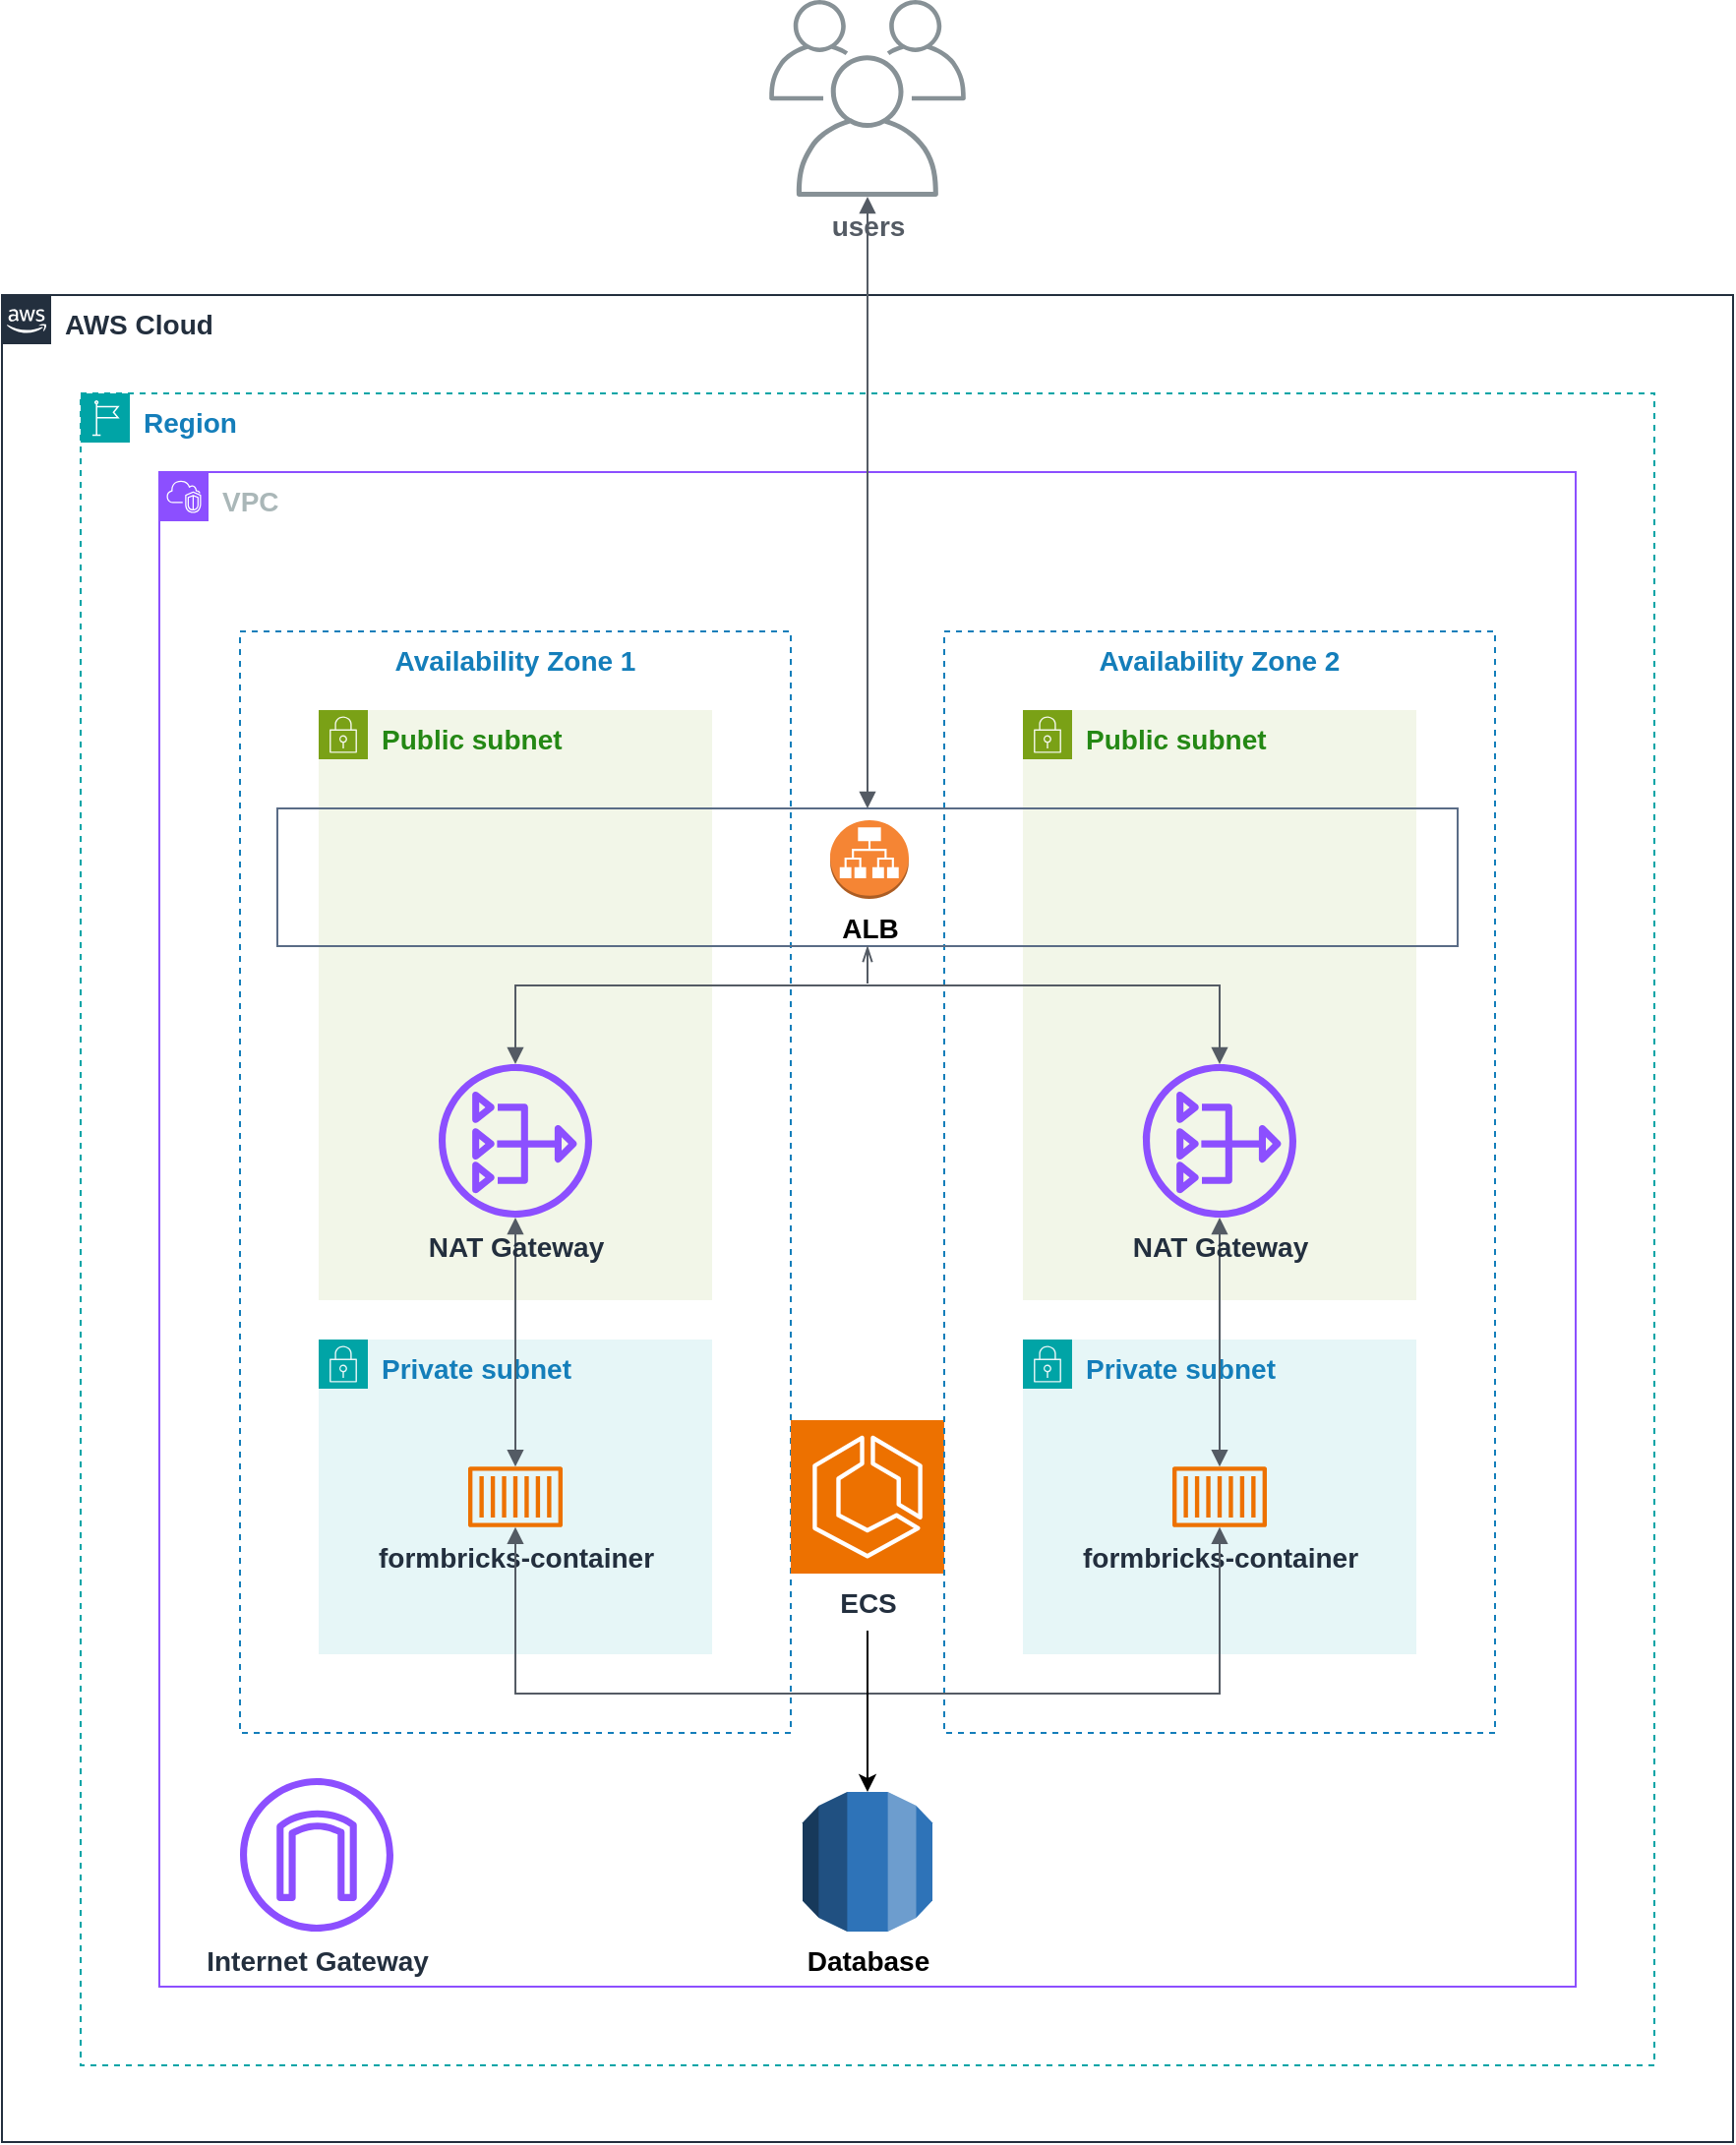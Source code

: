 <mxfile version="24.0.4" type="device">
  <diagram id="Ht1M8jgEwFfnCIfOTk4-" name="Page-1">
    <mxGraphModel dx="1478" dy="1245" grid="1" gridSize="10" guides="1" tooltips="1" connect="1" arrows="1" fold="1" page="1" pageScale="1" pageWidth="827" pageHeight="1169" math="0" shadow="0">
      <root>
        <mxCell id="0" />
        <mxCell id="1" parent="0" />
        <mxCell id="jZVaUwOg5UY3L9NAnvdq-71" value="AWS Cloud" style="points=[[0,0],[0.25,0],[0.5,0],[0.75,0],[1,0],[1,0.25],[1,0.5],[1,0.75],[1,1],[0.75,1],[0.5,1],[0.25,1],[0,1],[0,0.75],[0,0.5],[0,0.25]];outlineConnect=0;gradientColor=none;html=1;whiteSpace=wrap;fontSize=14;fontStyle=1;shape=mxgraph.aws4.group;grIcon=mxgraph.aws4.group_aws_cloud_alt;strokeColor=#232F3E;fillColor=none;verticalAlign=top;align=left;spacingLeft=30;fontColor=#232F3E;dashed=0;labelBackgroundColor=none;container=1;pointerEvents=0;collapsible=0;recursiveResize=0;" parent="1" vertex="1">
          <mxGeometry x="80" y="190" width="880" height="939" as="geometry" />
        </mxCell>
        <mxCell id="Vx-Rbw_-6SfPUKyN-1fc-1" value="Region" style="points=[[0,0],[0.25,0],[0.5,0],[0.75,0],[1,0],[1,0.25],[1,0.5],[1,0.75],[1,1],[0.75,1],[0.5,1],[0.25,1],[0,1],[0,0.75],[0,0.5],[0,0.25]];outlineConnect=0;gradientColor=none;html=1;whiteSpace=wrap;fontSize=14;fontStyle=1;container=1;pointerEvents=0;collapsible=0;recursiveResize=0;shape=mxgraph.aws4.group;grIcon=mxgraph.aws4.group_region;strokeColor=#00A4A6;fillColor=none;verticalAlign=top;align=left;spacingLeft=30;fontColor=#147EBA;dashed=1;" vertex="1" parent="jZVaUwOg5UY3L9NAnvdq-71">
          <mxGeometry x="40" y="50" width="800" height="850" as="geometry" />
        </mxCell>
        <mxCell id="Vx-Rbw_-6SfPUKyN-1fc-2" value="VPC" style="points=[[0,0],[0.25,0],[0.5,0],[0.75,0],[1,0],[1,0.25],[1,0.5],[1,0.75],[1,1],[0.75,1],[0.5,1],[0.25,1],[0,1],[0,0.75],[0,0.5],[0,0.25]];outlineConnect=0;gradientColor=none;html=1;whiteSpace=wrap;fontSize=14;fontStyle=1;container=1;pointerEvents=0;collapsible=0;recursiveResize=0;shape=mxgraph.aws4.group;grIcon=mxgraph.aws4.group_vpc2;strokeColor=#8C4FFF;fillColor=none;verticalAlign=top;align=left;spacingLeft=30;fontColor=#AAB7B8;dashed=0;" vertex="1" parent="Vx-Rbw_-6SfPUKyN-1fc-1">
          <mxGeometry x="40" y="40" width="720" height="770" as="geometry" />
        </mxCell>
        <mxCell id="Vx-Rbw_-6SfPUKyN-1fc-34" value="" style="group;fontSize=14;fontStyle=1" vertex="1" connectable="0" parent="Vx-Rbw_-6SfPUKyN-1fc-2">
          <mxGeometry x="41" y="1" width="638" height="640" as="geometry" />
        </mxCell>
        <mxCell id="Vx-Rbw_-6SfPUKyN-1fc-3" value="Availability Zone 1" style="fillColor=none;strokeColor=#147EBA;dashed=1;verticalAlign=top;fontStyle=1;fontColor=#147EBA;whiteSpace=wrap;html=1;fontSize=14;" vertex="1" parent="Vx-Rbw_-6SfPUKyN-1fc-34">
          <mxGeometry y="80" width="280" height="560" as="geometry" />
        </mxCell>
        <mxCell id="Vx-Rbw_-6SfPUKyN-1fc-5" value="Public subnet" style="points=[[0,0],[0.25,0],[0.5,0],[0.75,0],[1,0],[1,0.25],[1,0.5],[1,0.75],[1,1],[0.75,1],[0.5,1],[0.25,1],[0,1],[0,0.75],[0,0.5],[0,0.25]];outlineConnect=0;gradientColor=none;html=1;whiteSpace=wrap;fontSize=14;fontStyle=1;container=1;pointerEvents=0;collapsible=0;recursiveResize=0;shape=mxgraph.aws4.group;grIcon=mxgraph.aws4.group_security_group;grStroke=0;strokeColor=#7AA116;fillColor=#F2F6E8;verticalAlign=top;align=left;spacingLeft=30;fontColor=#248814;dashed=0;" vertex="1" parent="Vx-Rbw_-6SfPUKyN-1fc-34">
          <mxGeometry x="40" y="120" width="200" height="300" as="geometry" />
        </mxCell>
        <mxCell id="Vx-Rbw_-6SfPUKyN-1fc-8" value="Private subnet" style="points=[[0,0],[0.25,0],[0.5,0],[0.75,0],[1,0],[1,0.25],[1,0.5],[1,0.75],[1,1],[0.75,1],[0.5,1],[0.25,1],[0,1],[0,0.75],[0,0.5],[0,0.25]];outlineConnect=0;gradientColor=none;html=1;whiteSpace=wrap;fontSize=14;fontStyle=1;container=1;pointerEvents=0;collapsible=0;recursiveResize=0;shape=mxgraph.aws4.group;grIcon=mxgraph.aws4.group_security_group;grStroke=0;strokeColor=#00A4A6;fillColor=#E6F6F7;verticalAlign=top;align=left;spacingLeft=30;fontColor=#147EBA;dashed=0;" vertex="1" parent="Vx-Rbw_-6SfPUKyN-1fc-34">
          <mxGeometry x="40" y="440" width="200" height="160" as="geometry" />
        </mxCell>
        <mxCell id="Vx-Rbw_-6SfPUKyN-1fc-9" value="formbricks-container" style="sketch=0;outlineConnect=0;fontColor=#232F3E;gradientColor=none;fillColor=#ED7100;strokeColor=none;dashed=0;verticalLabelPosition=bottom;verticalAlign=top;align=center;html=1;fontSize=14;fontStyle=1;aspect=fixed;pointerEvents=1;shape=mxgraph.aws4.container_1;" vertex="1" parent="Vx-Rbw_-6SfPUKyN-1fc-8">
          <mxGeometry x="76" y="64.5" width="48" height="31" as="geometry" />
        </mxCell>
        <mxCell id="Vx-Rbw_-6SfPUKyN-1fc-11" value="ECS" style="sketch=0;points=[[0,0,0],[0.25,0,0],[0.5,0,0],[0.75,0,0],[1,0,0],[0,1,0],[0.25,1,0],[0.5,1,0],[0.75,1,0],[1,1,0],[0,0.25,0],[0,0.5,0],[0,0.75,0],[1,0.25,0],[1,0.5,0],[1,0.75,0]];outlineConnect=0;fontColor=#232F3E;fillColor=#ED7100;strokeColor=#ffffff;dashed=0;verticalLabelPosition=bottom;verticalAlign=top;align=center;html=1;fontSize=14;fontStyle=1;aspect=fixed;shape=mxgraph.aws4.resourceIcon;resIcon=mxgraph.aws4.ecs;" vertex="1" parent="Vx-Rbw_-6SfPUKyN-1fc-34">
          <mxGeometry x="280" y="481" width="78" height="78" as="geometry" />
        </mxCell>
        <mxCell id="Vx-Rbw_-6SfPUKyN-1fc-18" value="Availability Zone 2" style="fillColor=none;strokeColor=#147EBA;dashed=1;verticalAlign=top;fontStyle=1;fontColor=#147EBA;whiteSpace=wrap;html=1;fontSize=14;" vertex="1" parent="Vx-Rbw_-6SfPUKyN-1fc-34">
          <mxGeometry x="358" y="80" width="280" height="560" as="geometry" />
        </mxCell>
        <mxCell id="Vx-Rbw_-6SfPUKyN-1fc-19" value="Public subnet" style="points=[[0,0],[0.25,0],[0.5,0],[0.75,0],[1,0],[1,0.25],[1,0.5],[1,0.75],[1,1],[0.75,1],[0.5,1],[0.25,1],[0,1],[0,0.75],[0,0.5],[0,0.25]];outlineConnect=0;gradientColor=none;html=1;whiteSpace=wrap;fontSize=14;fontStyle=1;container=1;pointerEvents=0;collapsible=0;recursiveResize=0;shape=mxgraph.aws4.group;grIcon=mxgraph.aws4.group_security_group;grStroke=0;strokeColor=#7AA116;fillColor=#F2F6E8;verticalAlign=top;align=left;spacingLeft=30;fontColor=#248814;dashed=0;" vertex="1" parent="Vx-Rbw_-6SfPUKyN-1fc-34">
          <mxGeometry x="398" y="120" width="200" height="300" as="geometry" />
        </mxCell>
        <mxCell id="Vx-Rbw_-6SfPUKyN-1fc-20" value="Private subnet" style="points=[[0,0],[0.25,0],[0.5,0],[0.75,0],[1,0],[1,0.25],[1,0.5],[1,0.75],[1,1],[0.75,1],[0.5,1],[0.25,1],[0,1],[0,0.75],[0,0.5],[0,0.25]];outlineConnect=0;gradientColor=none;html=1;whiteSpace=wrap;fontSize=14;fontStyle=1;container=1;pointerEvents=0;collapsible=0;recursiveResize=0;shape=mxgraph.aws4.group;grIcon=mxgraph.aws4.group_security_group;grStroke=0;strokeColor=#00A4A6;fillColor=#E6F6F7;verticalAlign=top;align=left;spacingLeft=30;fontColor=#147EBA;dashed=0;" vertex="1" parent="Vx-Rbw_-6SfPUKyN-1fc-34">
          <mxGeometry x="398" y="440" width="200" height="160" as="geometry" />
        </mxCell>
        <mxCell id="Vx-Rbw_-6SfPUKyN-1fc-21" value="formbricks-container" style="sketch=0;outlineConnect=0;fontColor=#232F3E;gradientColor=none;fillColor=#ED7100;strokeColor=none;dashed=0;verticalLabelPosition=bottom;verticalAlign=top;align=center;html=1;fontSize=14;fontStyle=1;aspect=fixed;pointerEvents=1;shape=mxgraph.aws4.container_1;" vertex="1" parent="Vx-Rbw_-6SfPUKyN-1fc-20">
          <mxGeometry x="76" y="64.5" width="48" height="31" as="geometry" />
        </mxCell>
        <mxCell id="Vx-Rbw_-6SfPUKyN-1fc-24" value="ALB" style="outlineConnect=0;dashed=0;verticalLabelPosition=bottom;verticalAlign=top;align=center;html=1;shape=mxgraph.aws3.application_load_balancer;fillColor=#F58534;gradientColor=none;fontSize=14;fontStyle=1" vertex="1" parent="Vx-Rbw_-6SfPUKyN-1fc-34">
          <mxGeometry x="300" y="176" width="40" height="40" as="geometry" />
        </mxCell>
        <mxCell id="Vx-Rbw_-6SfPUKyN-1fc-17" value="" style="fillColor=none;strokeColor=#5A6C86;verticalAlign=top;fontStyle=1;fontColor=#5A6C86;whiteSpace=wrap;html=1;fontSize=14;" vertex="1" parent="Vx-Rbw_-6SfPUKyN-1fc-34">
          <mxGeometry x="19" y="170" width="600" height="70" as="geometry" />
        </mxCell>
        <mxCell id="Vx-Rbw_-6SfPUKyN-1fc-29" value="" style="edgeStyle=orthogonalEdgeStyle;html=1;endArrow=block;elbow=vertical;startArrow=block;startFill=1;endFill=1;strokeColor=#545B64;rounded=0;fontSize=14;fontStyle=1" edge="1" parent="Vx-Rbw_-6SfPUKyN-1fc-34" source="Vx-Rbw_-6SfPUKyN-1fc-7" target="Vx-Rbw_-6SfPUKyN-1fc-9">
          <mxGeometry width="100" relative="1" as="geometry">
            <mxPoint x="379" y="270" as="sourcePoint" />
            <mxPoint x="479" y="270" as="targetPoint" />
          </mxGeometry>
        </mxCell>
        <mxCell id="Vx-Rbw_-6SfPUKyN-1fc-30" value="" style="edgeStyle=orthogonalEdgeStyle;html=1;endArrow=block;elbow=vertical;startArrow=block;startFill=1;endFill=1;strokeColor=#545B64;rounded=0;fontSize=14;fontStyle=1" edge="1" parent="Vx-Rbw_-6SfPUKyN-1fc-34" source="Vx-Rbw_-6SfPUKyN-1fc-21" target="Vx-Rbw_-6SfPUKyN-1fc-22">
          <mxGeometry width="100" relative="1" as="geometry">
            <mxPoint x="379" y="270" as="sourcePoint" />
            <mxPoint x="479" y="270" as="targetPoint" />
          </mxGeometry>
        </mxCell>
        <mxCell id="Vx-Rbw_-6SfPUKyN-1fc-31" value="" style="edgeStyle=orthogonalEdgeStyle;html=1;endArrow=block;elbow=vertical;startArrow=block;startFill=1;endFill=1;strokeColor=#545B64;rounded=0;fontSize=14;fontStyle=1" edge="1" parent="Vx-Rbw_-6SfPUKyN-1fc-34" source="Vx-Rbw_-6SfPUKyN-1fc-7" target="Vx-Rbw_-6SfPUKyN-1fc-22">
          <mxGeometry width="100" relative="1" as="geometry">
            <mxPoint x="379" y="270" as="sourcePoint" />
            <mxPoint x="479" y="270" as="targetPoint" />
            <Array as="points">
              <mxPoint x="140" y="260" />
              <mxPoint x="498" y="260" />
            </Array>
          </mxGeometry>
        </mxCell>
        <mxCell id="Vx-Rbw_-6SfPUKyN-1fc-36" value="" style="edgeStyle=orthogonalEdgeStyle;html=1;endArrow=block;elbow=vertical;startArrow=block;startFill=1;endFill=1;strokeColor=#545B64;rounded=0;fontSize=14;fontStyle=1" edge="1" parent="Vx-Rbw_-6SfPUKyN-1fc-34" source="Vx-Rbw_-6SfPUKyN-1fc-9" target="Vx-Rbw_-6SfPUKyN-1fc-21">
          <mxGeometry width="100" relative="1" as="geometry">
            <mxPoint x="119" y="410" as="sourcePoint" />
            <mxPoint x="219" y="410" as="targetPoint" />
            <Array as="points">
              <mxPoint x="140" y="620" />
              <mxPoint x="498" y="620" />
            </Array>
          </mxGeometry>
        </mxCell>
        <mxCell id="Vx-Rbw_-6SfPUKyN-1fc-7" value="NAT Gateway&lt;div style=&quot;font-size: 14px;&quot;&gt;&lt;br style=&quot;font-size: 14px;&quot;&gt;&lt;/div&gt;" style="sketch=0;outlineConnect=0;fontColor=#232F3E;gradientColor=none;fillColor=#8C4FFF;strokeColor=none;dashed=0;verticalLabelPosition=bottom;verticalAlign=top;align=center;html=1;fontSize=14;fontStyle=1;aspect=fixed;pointerEvents=1;shape=mxgraph.aws4.nat_gateway;" vertex="1" parent="Vx-Rbw_-6SfPUKyN-1fc-34">
          <mxGeometry x="101" y="300" width="78" height="78" as="geometry" />
        </mxCell>
        <mxCell id="Vx-Rbw_-6SfPUKyN-1fc-22" value="NAT Gateway" style="sketch=0;outlineConnect=0;fontColor=#232F3E;gradientColor=none;fillColor=#8C4FFF;strokeColor=none;dashed=0;verticalLabelPosition=bottom;verticalAlign=top;align=center;html=1;fontSize=14;fontStyle=1;aspect=fixed;pointerEvents=1;shape=mxgraph.aws4.nat_gateway;" vertex="1" parent="Vx-Rbw_-6SfPUKyN-1fc-34">
          <mxGeometry x="459" y="300" width="78" height="78" as="geometry" />
        </mxCell>
        <mxCell id="Vx-Rbw_-6SfPUKyN-1fc-25" value="Internet Gateway" style="sketch=0;outlineConnect=0;fontColor=#232F3E;gradientColor=none;fillColor=#8C4FFF;strokeColor=none;dashed=0;verticalLabelPosition=bottom;verticalAlign=top;align=center;html=1;fontSize=14;fontStyle=1;aspect=fixed;pointerEvents=1;shape=mxgraph.aws4.internet_gateway;" vertex="1" parent="Vx-Rbw_-6SfPUKyN-1fc-2">
          <mxGeometry x="41" y="664" width="78" height="78" as="geometry" />
        </mxCell>
        <mxCell id="Vx-Rbw_-6SfPUKyN-1fc-35" value="Database" style="outlineConnect=0;dashed=0;verticalLabelPosition=bottom;verticalAlign=top;align=center;html=1;shape=mxgraph.aws3.rds;fillColor=#2E73B8;gradientColor=none;fontSize=14;fontStyle=1" vertex="1" parent="Vx-Rbw_-6SfPUKyN-1fc-2">
          <mxGeometry x="327" y="671" width="66" height="71" as="geometry" />
        </mxCell>
        <mxCell id="Vx-Rbw_-6SfPUKyN-1fc-26" value="users" style="sketch=0;outlineConnect=0;gradientColor=none;fontColor=#545B64;strokeColor=none;fillColor=#879196;dashed=0;verticalLabelPosition=bottom;verticalAlign=top;align=center;html=1;fontSize=14;fontStyle=1;aspect=fixed;shape=mxgraph.aws4.illustration_users;pointerEvents=1" vertex="1" parent="1">
          <mxGeometry x="470" y="40" width="100" height="100" as="geometry" />
        </mxCell>
        <mxCell id="Vx-Rbw_-6SfPUKyN-1fc-28" value="" style="edgeStyle=orthogonalEdgeStyle;html=1;endArrow=block;elbow=vertical;startArrow=block;startFill=1;endFill=1;strokeColor=#545B64;rounded=0;entryX=0.5;entryY=0;entryDx=0;entryDy=0;fontSize=14;fontStyle=1" edge="1" parent="1" source="Vx-Rbw_-6SfPUKyN-1fc-26" target="Vx-Rbw_-6SfPUKyN-1fc-17">
          <mxGeometry width="100" relative="1" as="geometry">
            <mxPoint x="570" y="289" as="sourcePoint" />
            <mxPoint x="670" y="289" as="targetPoint" />
          </mxGeometry>
        </mxCell>
        <mxCell id="Vx-Rbw_-6SfPUKyN-1fc-38" value="" style="endArrow=classic;html=1;rounded=0;entryX=0.5;entryY=0;entryDx=0;entryDy=0;entryPerimeter=0;fontSize=14;fontStyle=1" edge="1" parent="1" target="Vx-Rbw_-6SfPUKyN-1fc-35">
          <mxGeometry width="50" height="50" relative="1" as="geometry">
            <mxPoint x="520" y="869" as="sourcePoint" />
            <mxPoint x="400" y="639" as="targetPoint" />
          </mxGeometry>
        </mxCell>
        <mxCell id="Vx-Rbw_-6SfPUKyN-1fc-42" value="" style="edgeStyle=orthogonalEdgeStyle;html=1;endArrow=openThin;elbow=vertical;startArrow=none;endFill=0;strokeColor=#545B64;rounded=0;entryX=0.5;entryY=1;entryDx=0;entryDy=0;" edge="1" parent="1" target="Vx-Rbw_-6SfPUKyN-1fc-17">
          <mxGeometry width="100" relative="1" as="geometry">
            <mxPoint x="520" y="540" as="sourcePoint" />
            <mxPoint x="690" y="570" as="targetPoint" />
            <Array as="points">
              <mxPoint x="520" y="533" />
              <mxPoint x="520" y="533" />
            </Array>
          </mxGeometry>
        </mxCell>
      </root>
    </mxGraphModel>
  </diagram>
</mxfile>

